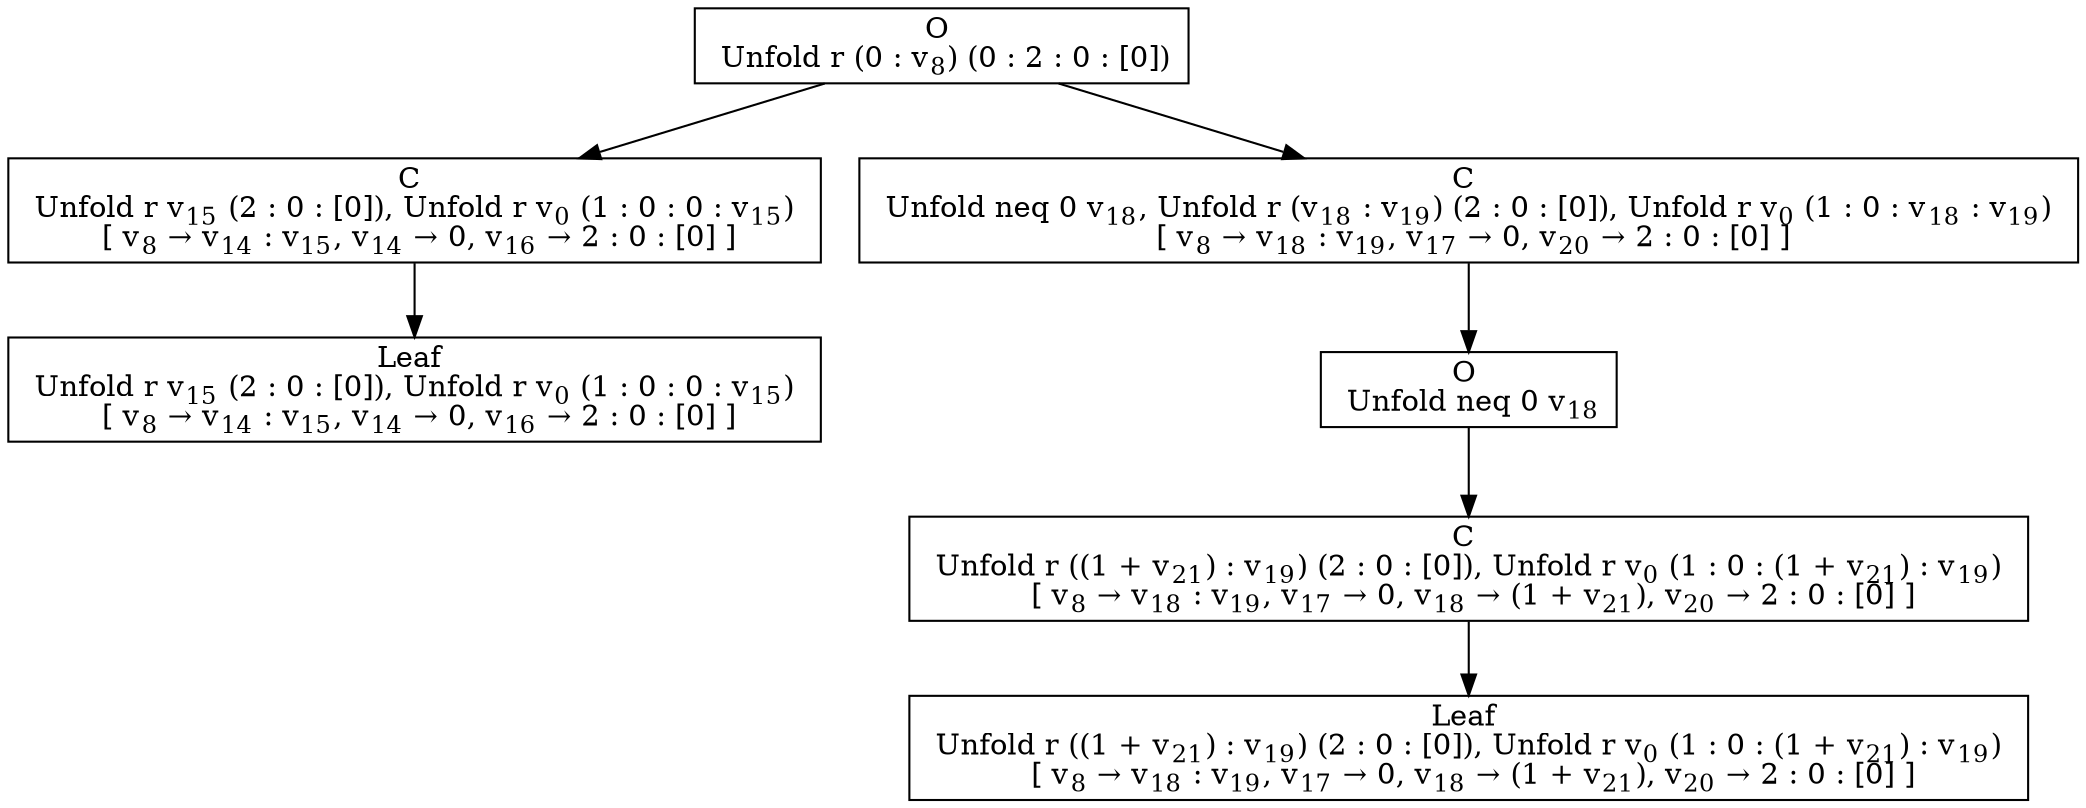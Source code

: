 digraph {
    graph [rankdir=TB
          ,bgcolor=transparent];
    node [shape=box
         ,fillcolor=white
         ,style=filled];
    0 [label=<O <BR/> Unfold r (0 : v<SUB>8</SUB>) (0 : 2 : 0 : [0])>];
    1 [label=<C <BR/> Unfold r v<SUB>15</SUB> (2 : 0 : [0]), Unfold r v<SUB>0</SUB> (1 : 0 : 0 : v<SUB>15</SUB>) <BR/>  [ v<SUB>8</SUB> &rarr; v<SUB>14</SUB> : v<SUB>15</SUB>, v<SUB>14</SUB> &rarr; 0, v<SUB>16</SUB> &rarr; 2 : 0 : [0] ] >];
    2 [label=<C <BR/> Unfold neq 0 v<SUB>18</SUB>, Unfold r (v<SUB>18</SUB> : v<SUB>19</SUB>) (2 : 0 : [0]), Unfold r v<SUB>0</SUB> (1 : 0 : v<SUB>18</SUB> : v<SUB>19</SUB>) <BR/>  [ v<SUB>8</SUB> &rarr; v<SUB>18</SUB> : v<SUB>19</SUB>, v<SUB>17</SUB> &rarr; 0, v<SUB>20</SUB> &rarr; 2 : 0 : [0] ] >];
    3 [label=<Leaf <BR/> Unfold r v<SUB>15</SUB> (2 : 0 : [0]), Unfold r v<SUB>0</SUB> (1 : 0 : 0 : v<SUB>15</SUB>) <BR/>  [ v<SUB>8</SUB> &rarr; v<SUB>14</SUB> : v<SUB>15</SUB>, v<SUB>14</SUB> &rarr; 0, v<SUB>16</SUB> &rarr; 2 : 0 : [0] ] >];
    4 [label=<O <BR/> Unfold neq 0 v<SUB>18</SUB>>];
    5 [label=<C <BR/> Unfold r ((1 + v<SUB>21</SUB>) : v<SUB>19</SUB>) (2 : 0 : [0]), Unfold r v<SUB>0</SUB> (1 : 0 : (1 + v<SUB>21</SUB>) : v<SUB>19</SUB>) <BR/>  [ v<SUB>8</SUB> &rarr; v<SUB>18</SUB> : v<SUB>19</SUB>, v<SUB>17</SUB> &rarr; 0, v<SUB>18</SUB> &rarr; (1 + v<SUB>21</SUB>), v<SUB>20</SUB> &rarr; 2 : 0 : [0] ] >];
    6 [label=<Leaf <BR/> Unfold r ((1 + v<SUB>21</SUB>) : v<SUB>19</SUB>) (2 : 0 : [0]), Unfold r v<SUB>0</SUB> (1 : 0 : (1 + v<SUB>21</SUB>) : v<SUB>19</SUB>) <BR/>  [ v<SUB>8</SUB> &rarr; v<SUB>18</SUB> : v<SUB>19</SUB>, v<SUB>17</SUB> &rarr; 0, v<SUB>18</SUB> &rarr; (1 + v<SUB>21</SUB>), v<SUB>20</SUB> &rarr; 2 : 0 : [0] ] >];
    0 -> 1 [label=""];
    0 -> 2 [label=""];
    1 -> 3 [label=""];
    2 -> 4 [label=""];
    4 -> 5 [label=""];
    5 -> 6 [label=""];
}